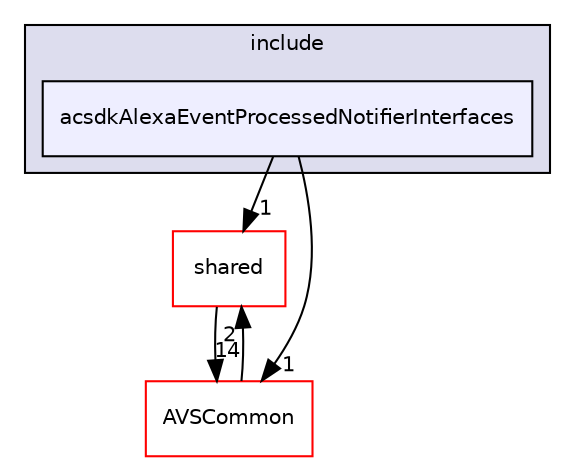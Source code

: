 digraph "/workplace/avs-device-sdk/core/acsdkAlexaEventProcessedNotifierInterfaces/include/acsdkAlexaEventProcessedNotifierInterfaces" {
  compound=true
  node [ fontsize="10", fontname="Helvetica"];
  edge [ labelfontsize="10", labelfontname="Helvetica"];
  subgraph clusterdir_c2f82ca36480ce65d1be60b8b1ecbcf1 {
    graph [ bgcolor="#ddddee", pencolor="black", label="include" fontname="Helvetica", fontsize="10", URL="dir_c2f82ca36480ce65d1be60b8b1ecbcf1.html"]
  dir_ce864f48720be8c0e18844747f7ef840 [shape=box, label="acsdkAlexaEventProcessedNotifierInterfaces", style="filled", fillcolor="#eeeeff", pencolor="black", URL="dir_ce864f48720be8c0e18844747f7ef840.html"];
  }
  dir_9982052f7ce695d12571567315b2fafa [shape=box label="shared" fillcolor="white" style="filled" color="red" URL="dir_9982052f7ce695d12571567315b2fafa.html"];
  dir_13e65effb2bde530b17b3d5eefcd0266 [shape=box label="AVSCommon" fillcolor="white" style="filled" color="red" URL="dir_13e65effb2bde530b17b3d5eefcd0266.html"];
  dir_9982052f7ce695d12571567315b2fafa->dir_13e65effb2bde530b17b3d5eefcd0266 [headlabel="14", labeldistance=1.5 headhref="dir_000598_000017.html"];
  dir_13e65effb2bde530b17b3d5eefcd0266->dir_9982052f7ce695d12571567315b2fafa [headlabel="2", labeldistance=1.5 headhref="dir_000017_000598.html"];
  dir_ce864f48720be8c0e18844747f7ef840->dir_9982052f7ce695d12571567315b2fafa [headlabel="1", labeldistance=1.5 headhref="dir_000464_000598.html"];
  dir_ce864f48720be8c0e18844747f7ef840->dir_13e65effb2bde530b17b3d5eefcd0266 [headlabel="1", labeldistance=1.5 headhref="dir_000464_000017.html"];
}
